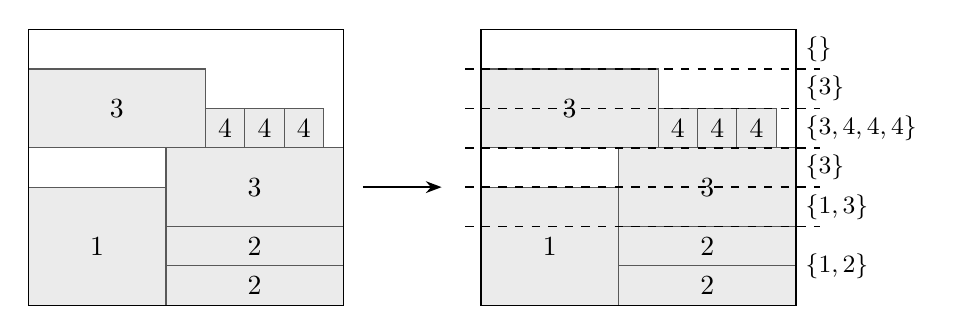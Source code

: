 \begin{tikzpicture}[
item/.style = {draw={black!65},fill={black!8}},
config-line/.style = {draw=black,dashed,semithick},
myarrow/.style={->,>={Stealth},semithick},
bin/.pic = {
    \path[item] (0,0) rectangle +(1.75,1.5) node[pos=0.5] {1};
    \path[item] (1.75,0) rectangle +(2.25,0.5) node[pos=0.5] {2};
    \path[item] (1.75,0.5) rectangle +(2.25,0.5) node[pos=0.5] {2};
    \path[item] (1.75,1) rectangle +(2.25,1) node[pos=0.5] {3};
    \path[item] (0,2) rectangle +(2.25,1) node[pos=0.5] {3};
    \path[item] (2.25,2) rectangle +(0.5,0.5) node[pos=0.5] {4};
    \path[item] (2.75,2) rectangle +(0.5,0.5) node[pos=0.5] {4};
    \path[item] (3.25,2) rectangle +(0.5,0.5) node[pos=0.5] {4};
    \draw (0,0) rectangle (4,3.5);
}]
\pic at (0,0) {bin};
\draw[myarrow] (4.25,1.5) -- (5.25,1.5);
\coordinate (A) at (5.75,0);
\pic at (A) {bin};
\node[anchor=west] at ($(A) + (4,0.5)$) {\small $\{1,2\}$};
\foreach \h/\c in {1/{1,3},1.5/{3},2/{3,4,4,4},2.5/{3},3/{}} {
    \path[config-line] ($(A) + (-0.2,\h)$) -- +(4.5,0);
    \node[anchor=west] at ($(A) + (4,{\h+0.25})$) {\small $\{\c\}$};
}
\end{tikzpicture}
